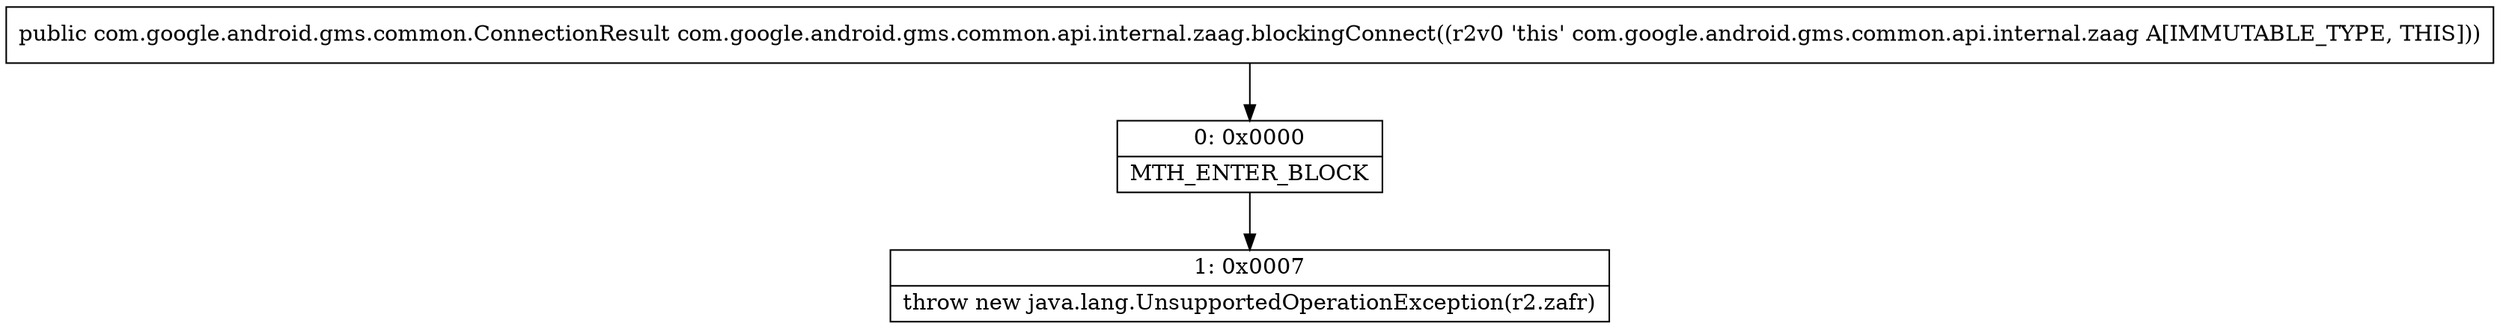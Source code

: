 digraph "CFG forcom.google.android.gms.common.api.internal.zaag.blockingConnect()Lcom\/google\/android\/gms\/common\/ConnectionResult;" {
Node_0 [shape=record,label="{0\:\ 0x0000|MTH_ENTER_BLOCK\l}"];
Node_1 [shape=record,label="{1\:\ 0x0007|throw new java.lang.UnsupportedOperationException(r2.zafr)\l}"];
MethodNode[shape=record,label="{public com.google.android.gms.common.ConnectionResult com.google.android.gms.common.api.internal.zaag.blockingConnect((r2v0 'this' com.google.android.gms.common.api.internal.zaag A[IMMUTABLE_TYPE, THIS])) }"];
MethodNode -> Node_0;
Node_0 -> Node_1;
}


